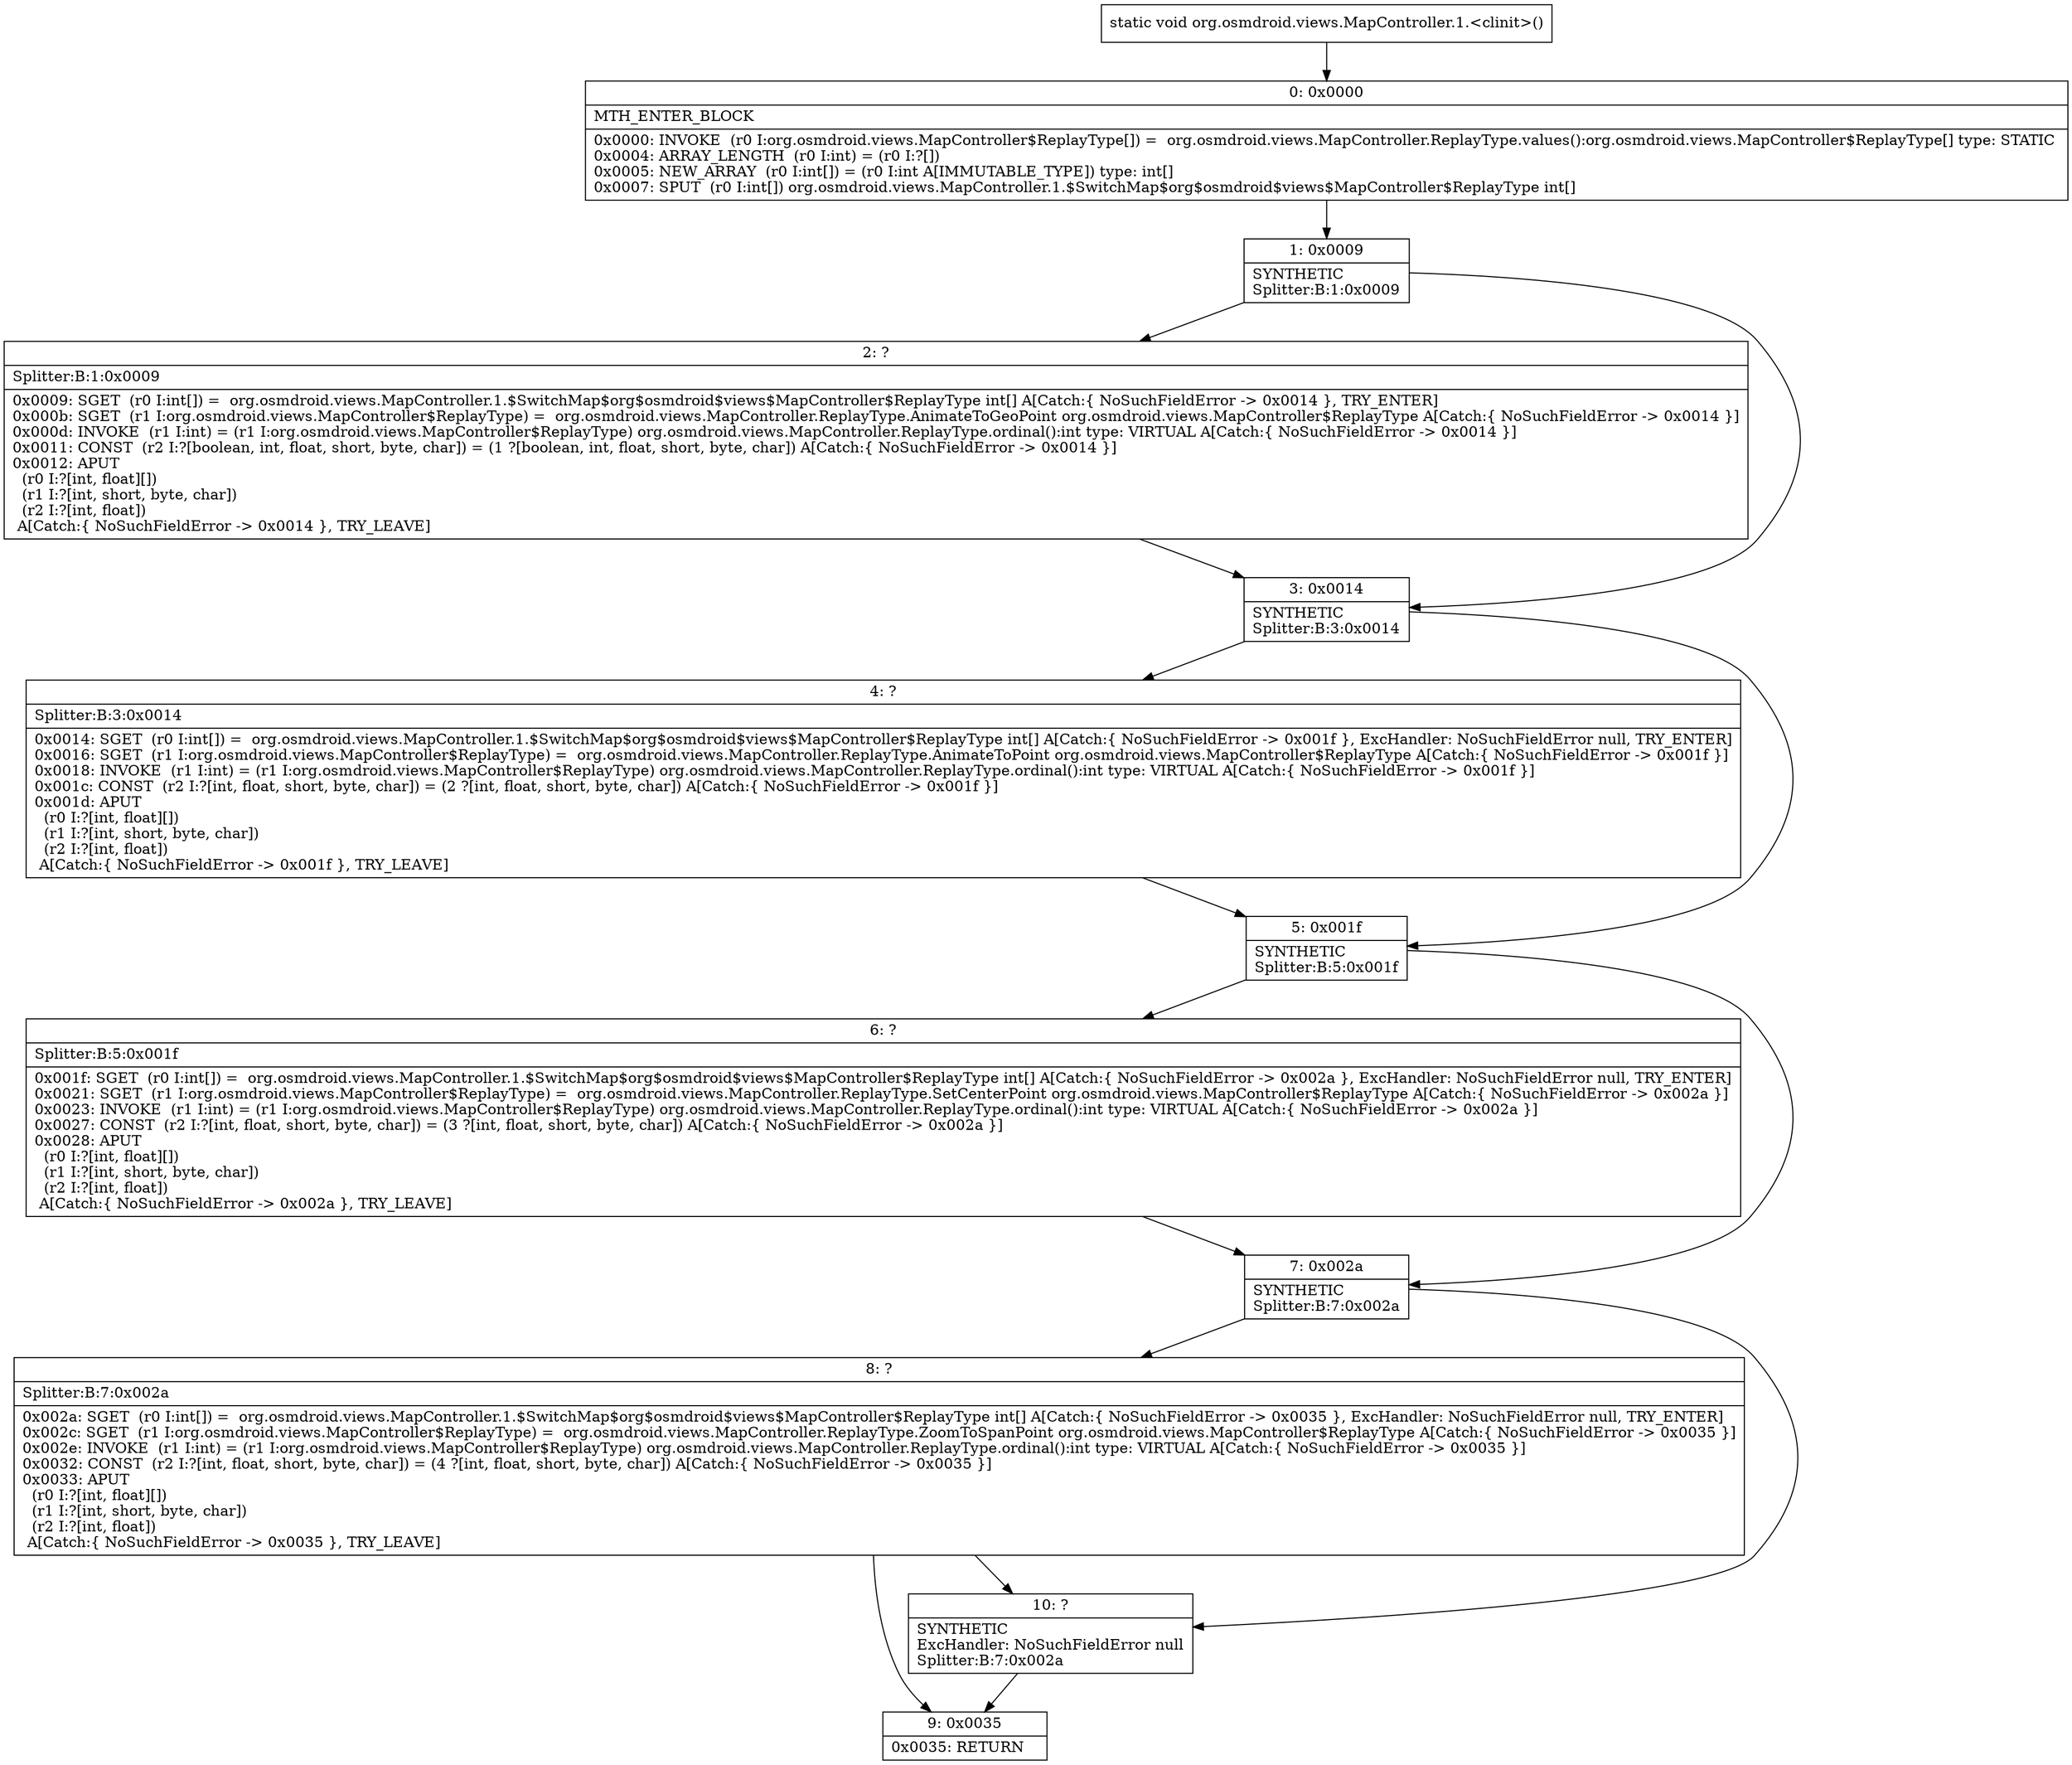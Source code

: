 digraph "CFG fororg.osmdroid.views.MapController.1.\<clinit\>()V" {
Node_0 [shape=record,label="{0\:\ 0x0000|MTH_ENTER_BLOCK\l|0x0000: INVOKE  (r0 I:org.osmdroid.views.MapController$ReplayType[]) =  org.osmdroid.views.MapController.ReplayType.values():org.osmdroid.views.MapController$ReplayType[] type: STATIC \l0x0004: ARRAY_LENGTH  (r0 I:int) = (r0 I:?[]) \l0x0005: NEW_ARRAY  (r0 I:int[]) = (r0 I:int A[IMMUTABLE_TYPE]) type: int[] \l0x0007: SPUT  (r0 I:int[]) org.osmdroid.views.MapController.1.$SwitchMap$org$osmdroid$views$MapController$ReplayType int[] \l}"];
Node_1 [shape=record,label="{1\:\ 0x0009|SYNTHETIC\lSplitter:B:1:0x0009\l}"];
Node_2 [shape=record,label="{2\:\ ?|Splitter:B:1:0x0009\l|0x0009: SGET  (r0 I:int[]) =  org.osmdroid.views.MapController.1.$SwitchMap$org$osmdroid$views$MapController$ReplayType int[] A[Catch:\{ NoSuchFieldError \-\> 0x0014 \}, TRY_ENTER]\l0x000b: SGET  (r1 I:org.osmdroid.views.MapController$ReplayType) =  org.osmdroid.views.MapController.ReplayType.AnimateToGeoPoint org.osmdroid.views.MapController$ReplayType A[Catch:\{ NoSuchFieldError \-\> 0x0014 \}]\l0x000d: INVOKE  (r1 I:int) = (r1 I:org.osmdroid.views.MapController$ReplayType) org.osmdroid.views.MapController.ReplayType.ordinal():int type: VIRTUAL A[Catch:\{ NoSuchFieldError \-\> 0x0014 \}]\l0x0011: CONST  (r2 I:?[boolean, int, float, short, byte, char]) = (1 ?[boolean, int, float, short, byte, char]) A[Catch:\{ NoSuchFieldError \-\> 0x0014 \}]\l0x0012: APUT  \l  (r0 I:?[int, float][])\l  (r1 I:?[int, short, byte, char])\l  (r2 I:?[int, float])\l A[Catch:\{ NoSuchFieldError \-\> 0x0014 \}, TRY_LEAVE]\l}"];
Node_3 [shape=record,label="{3\:\ 0x0014|SYNTHETIC\lSplitter:B:3:0x0014\l}"];
Node_4 [shape=record,label="{4\:\ ?|Splitter:B:3:0x0014\l|0x0014: SGET  (r0 I:int[]) =  org.osmdroid.views.MapController.1.$SwitchMap$org$osmdroid$views$MapController$ReplayType int[] A[Catch:\{ NoSuchFieldError \-\> 0x001f \}, ExcHandler: NoSuchFieldError null, TRY_ENTER]\l0x0016: SGET  (r1 I:org.osmdroid.views.MapController$ReplayType) =  org.osmdroid.views.MapController.ReplayType.AnimateToPoint org.osmdroid.views.MapController$ReplayType A[Catch:\{ NoSuchFieldError \-\> 0x001f \}]\l0x0018: INVOKE  (r1 I:int) = (r1 I:org.osmdroid.views.MapController$ReplayType) org.osmdroid.views.MapController.ReplayType.ordinal():int type: VIRTUAL A[Catch:\{ NoSuchFieldError \-\> 0x001f \}]\l0x001c: CONST  (r2 I:?[int, float, short, byte, char]) = (2 ?[int, float, short, byte, char]) A[Catch:\{ NoSuchFieldError \-\> 0x001f \}]\l0x001d: APUT  \l  (r0 I:?[int, float][])\l  (r1 I:?[int, short, byte, char])\l  (r2 I:?[int, float])\l A[Catch:\{ NoSuchFieldError \-\> 0x001f \}, TRY_LEAVE]\l}"];
Node_5 [shape=record,label="{5\:\ 0x001f|SYNTHETIC\lSplitter:B:5:0x001f\l}"];
Node_6 [shape=record,label="{6\:\ ?|Splitter:B:5:0x001f\l|0x001f: SGET  (r0 I:int[]) =  org.osmdroid.views.MapController.1.$SwitchMap$org$osmdroid$views$MapController$ReplayType int[] A[Catch:\{ NoSuchFieldError \-\> 0x002a \}, ExcHandler: NoSuchFieldError null, TRY_ENTER]\l0x0021: SGET  (r1 I:org.osmdroid.views.MapController$ReplayType) =  org.osmdroid.views.MapController.ReplayType.SetCenterPoint org.osmdroid.views.MapController$ReplayType A[Catch:\{ NoSuchFieldError \-\> 0x002a \}]\l0x0023: INVOKE  (r1 I:int) = (r1 I:org.osmdroid.views.MapController$ReplayType) org.osmdroid.views.MapController.ReplayType.ordinal():int type: VIRTUAL A[Catch:\{ NoSuchFieldError \-\> 0x002a \}]\l0x0027: CONST  (r2 I:?[int, float, short, byte, char]) = (3 ?[int, float, short, byte, char]) A[Catch:\{ NoSuchFieldError \-\> 0x002a \}]\l0x0028: APUT  \l  (r0 I:?[int, float][])\l  (r1 I:?[int, short, byte, char])\l  (r2 I:?[int, float])\l A[Catch:\{ NoSuchFieldError \-\> 0x002a \}, TRY_LEAVE]\l}"];
Node_7 [shape=record,label="{7\:\ 0x002a|SYNTHETIC\lSplitter:B:7:0x002a\l}"];
Node_8 [shape=record,label="{8\:\ ?|Splitter:B:7:0x002a\l|0x002a: SGET  (r0 I:int[]) =  org.osmdroid.views.MapController.1.$SwitchMap$org$osmdroid$views$MapController$ReplayType int[] A[Catch:\{ NoSuchFieldError \-\> 0x0035 \}, ExcHandler: NoSuchFieldError null, TRY_ENTER]\l0x002c: SGET  (r1 I:org.osmdroid.views.MapController$ReplayType) =  org.osmdroid.views.MapController.ReplayType.ZoomToSpanPoint org.osmdroid.views.MapController$ReplayType A[Catch:\{ NoSuchFieldError \-\> 0x0035 \}]\l0x002e: INVOKE  (r1 I:int) = (r1 I:org.osmdroid.views.MapController$ReplayType) org.osmdroid.views.MapController.ReplayType.ordinal():int type: VIRTUAL A[Catch:\{ NoSuchFieldError \-\> 0x0035 \}]\l0x0032: CONST  (r2 I:?[int, float, short, byte, char]) = (4 ?[int, float, short, byte, char]) A[Catch:\{ NoSuchFieldError \-\> 0x0035 \}]\l0x0033: APUT  \l  (r0 I:?[int, float][])\l  (r1 I:?[int, short, byte, char])\l  (r2 I:?[int, float])\l A[Catch:\{ NoSuchFieldError \-\> 0x0035 \}, TRY_LEAVE]\l}"];
Node_9 [shape=record,label="{9\:\ 0x0035|0x0035: RETURN   \l}"];
Node_10 [shape=record,label="{10\:\ ?|SYNTHETIC\lExcHandler: NoSuchFieldError null\lSplitter:B:7:0x002a\l}"];
MethodNode[shape=record,label="{static void org.osmdroid.views.MapController.1.\<clinit\>() }"];
MethodNode -> Node_0;
Node_0 -> Node_1;
Node_1 -> Node_2;
Node_1 -> Node_3;
Node_2 -> Node_3;
Node_3 -> Node_4;
Node_3 -> Node_5;
Node_4 -> Node_5;
Node_5 -> Node_6;
Node_5 -> Node_7;
Node_6 -> Node_7;
Node_7 -> Node_8;
Node_7 -> Node_10;
Node_8 -> Node_9;
Node_8 -> Node_10;
Node_10 -> Node_9;
}

